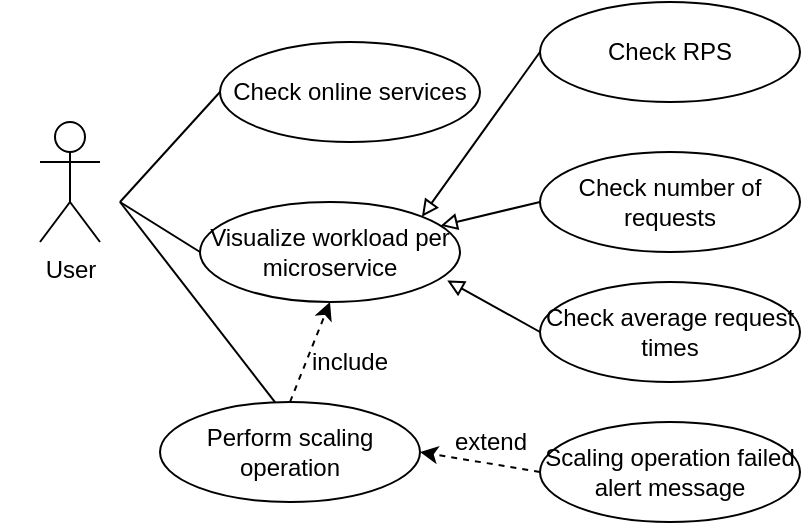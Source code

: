<mxfile version="13.1.8" type="device"><diagram id="3Ao2aUv0A7Zfe0x1ne7y" name="Page-1"><mxGraphModel dx="1038" dy="485" grid="1" gridSize="10" guides="1" tooltips="1" connect="1" arrows="1" fold="1" page="1" pageScale="1" pageWidth="850" pageHeight="1100" math="0" shadow="0"><root><mxCell id="0"/><mxCell id="1" parent="0"/><mxCell id="hhIStSAcXrioWs8PE37o-1" value="User" style="shape=umlActor;verticalLabelPosition=bottom;labelBackgroundColor=#ffffff;verticalAlign=top;html=1;outlineConnect=0;" vertex="1" parent="1"><mxGeometry x="150" y="90" width="30" height="60" as="geometry"/></mxCell><mxCell id="hhIStSAcXrioWs8PE37o-18" style="edgeStyle=none;rounded=0;orthogonalLoop=1;jettySize=auto;html=1;exitX=0.5;exitY=0;exitDx=0;exitDy=0;entryX=0.5;entryY=1;entryDx=0;entryDy=0;endArrow=classic;endFill=1;dashed=1;" edge="1" parent="1" source="hhIStSAcXrioWs8PE37o-2" target="hhIStSAcXrioWs8PE37o-4"><mxGeometry relative="1" as="geometry"/></mxCell><mxCell id="hhIStSAcXrioWs8PE37o-2" value="Perform scaling operation" style="ellipse;whiteSpace=wrap;html=1;" vertex="1" parent="1"><mxGeometry x="210" y="230" width="130" height="50" as="geometry"/></mxCell><mxCell id="hhIStSAcXrioWs8PE37o-3" value="Check online services" style="ellipse;whiteSpace=wrap;html=1;" vertex="1" parent="1"><mxGeometry x="240" y="50" width="130" height="50" as="geometry"/></mxCell><mxCell id="hhIStSAcXrioWs8PE37o-4" value="Visualize workload per microservice" style="ellipse;whiteSpace=wrap;html=1;" vertex="1" parent="1"><mxGeometry x="230" y="130" width="130" height="50" as="geometry"/></mxCell><mxCell id="hhIStSAcXrioWs8PE37o-15" style="edgeStyle=none;rounded=0;orthogonalLoop=1;jettySize=auto;html=1;exitX=1;exitY=0.5;exitDx=0;exitDy=0;entryX=0;entryY=0.5;entryDx=0;entryDy=0;endArrow=none;endFill=0;" edge="1" parent="1" source="hhIStSAcXrioWs8PE37o-8" target="hhIStSAcXrioWs8PE37o-3"><mxGeometry relative="1" as="geometry"/></mxCell><mxCell id="hhIStSAcXrioWs8PE37o-16" style="edgeStyle=none;rounded=0;orthogonalLoop=1;jettySize=auto;html=1;exitX=1;exitY=0.5;exitDx=0;exitDy=0;entryX=0;entryY=0.5;entryDx=0;entryDy=0;endArrow=none;endFill=0;" edge="1" parent="1" source="hhIStSAcXrioWs8PE37o-8" target="hhIStSAcXrioWs8PE37o-4"><mxGeometry relative="1" as="geometry"/></mxCell><mxCell id="hhIStSAcXrioWs8PE37o-17" style="edgeStyle=none;rounded=0;orthogonalLoop=1;jettySize=auto;html=1;exitX=1;exitY=0.5;exitDx=0;exitDy=0;entryX=0.443;entryY=0.004;entryDx=0;entryDy=0;entryPerimeter=0;endArrow=none;endFill=0;" edge="1" parent="1" source="hhIStSAcXrioWs8PE37o-8" target="hhIStSAcXrioWs8PE37o-2"><mxGeometry relative="1" as="geometry"/></mxCell><mxCell id="hhIStSAcXrioWs8PE37o-8" value="" style="rounded=0;whiteSpace=wrap;html=1;fillColor=none;strokeColor=none;" vertex="1" parent="1"><mxGeometry x="130" y="80" width="60" height="100" as="geometry"/></mxCell><mxCell id="hhIStSAcXrioWs8PE37o-19" value="include" style="text;html=1;strokeColor=none;fillColor=none;align=center;verticalAlign=middle;whiteSpace=wrap;rounded=0;" vertex="1" parent="1"><mxGeometry x="285" y="200" width="40" height="20" as="geometry"/></mxCell><mxCell id="hhIStSAcXrioWs8PE37o-26" style="edgeStyle=none;rounded=0;orthogonalLoop=1;jettySize=auto;html=1;exitX=0;exitY=0.5;exitDx=0;exitDy=0;entryX=1;entryY=0;entryDx=0;entryDy=0;endArrow=block;endFill=0;" edge="1" parent="1" source="hhIStSAcXrioWs8PE37o-20" target="hhIStSAcXrioWs8PE37o-4"><mxGeometry relative="1" as="geometry"/></mxCell><mxCell id="hhIStSAcXrioWs8PE37o-20" value="Check RPS" style="ellipse;whiteSpace=wrap;html=1;" vertex="1" parent="1"><mxGeometry x="400" y="30" width="130" height="50" as="geometry"/></mxCell><mxCell id="hhIStSAcXrioWs8PE37o-27" style="edgeStyle=none;rounded=0;orthogonalLoop=1;jettySize=auto;html=1;exitX=0;exitY=0.5;exitDx=0;exitDy=0;endArrow=block;endFill=0;" edge="1" parent="1" source="hhIStSAcXrioWs8PE37o-21" target="hhIStSAcXrioWs8PE37o-4"><mxGeometry relative="1" as="geometry"/></mxCell><mxCell id="hhIStSAcXrioWs8PE37o-21" value="Check number of requests" style="ellipse;whiteSpace=wrap;html=1;" vertex="1" parent="1"><mxGeometry x="400" y="105" width="130" height="50" as="geometry"/></mxCell><mxCell id="hhIStSAcXrioWs8PE37o-28" style="edgeStyle=none;rounded=0;orthogonalLoop=1;jettySize=auto;html=1;exitX=0;exitY=0.5;exitDx=0;exitDy=0;entryX=0.951;entryY=0.784;entryDx=0;entryDy=0;entryPerimeter=0;endArrow=block;endFill=0;" edge="1" parent="1" source="hhIStSAcXrioWs8PE37o-22" target="hhIStSAcXrioWs8PE37o-4"><mxGeometry relative="1" as="geometry"/></mxCell><mxCell id="hhIStSAcXrioWs8PE37o-22" value="Check average request times" style="ellipse;whiteSpace=wrap;html=1;" vertex="1" parent="1"><mxGeometry x="400" y="170" width="130" height="50" as="geometry"/></mxCell><mxCell id="hhIStSAcXrioWs8PE37o-30" style="edgeStyle=none;rounded=0;orthogonalLoop=1;jettySize=auto;html=1;exitX=0;exitY=0.5;exitDx=0;exitDy=0;entryX=1;entryY=0.5;entryDx=0;entryDy=0;endArrow=classic;endFill=1;dashed=1;" edge="1" parent="1" source="hhIStSAcXrioWs8PE37o-29" target="hhIStSAcXrioWs8PE37o-2"><mxGeometry relative="1" as="geometry"/></mxCell><mxCell id="hhIStSAcXrioWs8PE37o-29" value="Scaling operation failed alert message" style="ellipse;whiteSpace=wrap;html=1;" vertex="1" parent="1"><mxGeometry x="400" y="240" width="130" height="50" as="geometry"/></mxCell><mxCell id="hhIStSAcXrioWs8PE37o-31" value="extend" style="text;html=1;align=center;verticalAlign=middle;resizable=0;points=[];autosize=1;" vertex="1" parent="1"><mxGeometry x="350" y="240" width="50" height="20" as="geometry"/></mxCell></root></mxGraphModel></diagram></mxfile>
